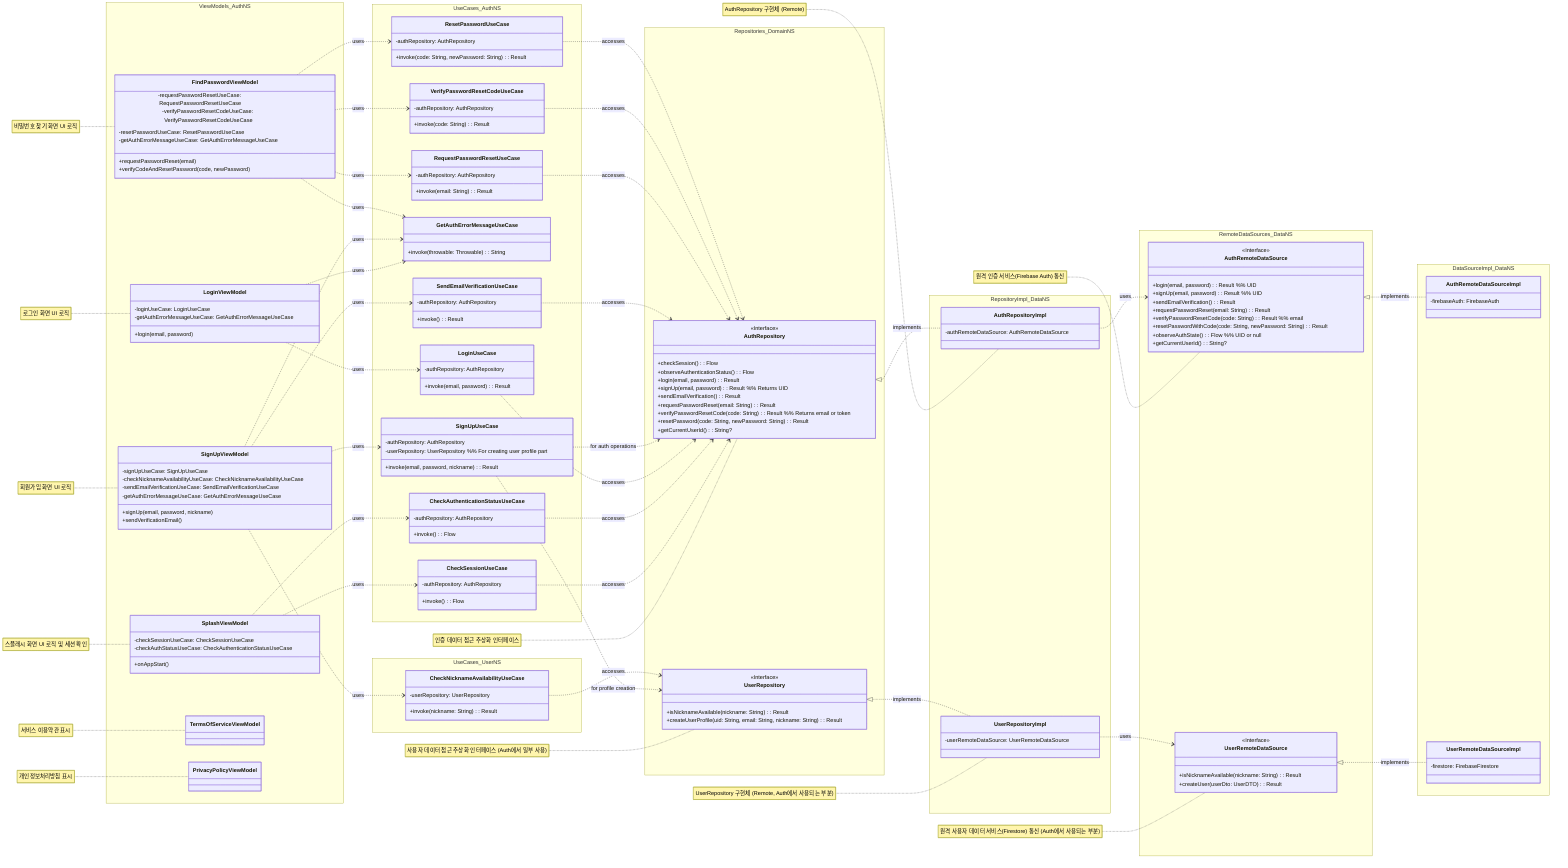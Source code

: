 classDiagram
    title Auth Feature Architecture

    %% Feature Layer (ViewModels)
    subgraph Feature Layer - ViewModels
        direction LR
        %% ViewModels 네임스페이스 (MMD 코드 가독성을 위함)
        namespace ViewModels_AuthNS {
            class SplashViewModel {
                -checkSessionUseCase: CheckSessionUseCase
                -checkAuthStatusUseCase: CheckAuthenticationStatusUseCase
                +onAppStart()
            }
            class LoginViewModel {
                -loginUseCase: LoginUseCase
                -getAuthErrorMessageUseCase: GetAuthErrorMessageUseCase
                +login(email, password)
            }
            class SignUpViewModel {
                -signUpUseCase: SignUpUseCase
                -checkNicknameAvailabilityUseCase: CheckNicknameAvailabilityUseCase
                -sendEmailVerificationUseCase: SendEmailVerificationUseCase
                -getAuthErrorMessageUseCase: GetAuthErrorMessageUseCase
                +signUp(email, password, nickname)
                +sendVerificationEmail()
            }
            class FindPasswordViewModel {
                -requestPasswordResetUseCase: RequestPasswordResetUseCase
                -verifyPasswordResetCodeUseCase: VerifyPasswordResetCodeUseCase
                -resetPasswordUseCase: ResetPasswordUseCase
                -getAuthErrorMessageUseCase: GetAuthErrorMessageUseCase
                +requestPasswordReset(email)
                +verifyCodeAndResetPassword(code, newPassword)
            }
            class TermsOfServiceViewModel {
                %% Static content
            }
            class PrivacyPolicyViewModel {
                %% Static content
            }
        }
    end
    note for SplashViewModel "스플래시 화면 UI 로직 및 세션 확인"
    note for LoginViewModel "로그인 화면 UI 로직"
    note for SignUpViewModel "회원가입 화면 UI 로직"
    note for FindPasswordViewModel "비밀번호 찾기 화면 UI 로직"
    note for TermsOfServiceViewModel "서비스 이용약관 표시"
    note for PrivacyPolicyViewModel "개인정보처리방침 표시"

    %% Domain Layer (UseCases & Repository Interfaces)
    subgraph Domain Layer
        direction LR
        %% Auth UseCases 네임스페이스
        namespace UseCases_AuthNS {
            class CheckSessionUseCase {
                -authRepository: AuthRepository
                +invoke(): Flow<Boolean>
            }
            class CheckAuthenticationStatusUseCase {
                -authRepository: AuthRepository
                +invoke(): Flow<Boolean>
            }
            class LoginUseCase {
                -authRepository: AuthRepository
                +invoke(email, password): Result<Unit>
            }
            class GetAuthErrorMessageUseCase {
                %% Error mapping logic
                +invoke(throwable: Throwable): String
            }
            class SignUpUseCase {
                -authRepository: AuthRepository
                -userRepository: UserRepository %% For creating user profile part
                +invoke(email, password, nickname): Result<Unit>
            }
            class SendEmailVerificationUseCase {
                -authRepository: AuthRepository
                +invoke(): Result<Unit>
            }
            class RequestPasswordResetUseCase {
                -authRepository: AuthRepository
                +invoke(email: String): Result<Unit>
            }
            class VerifyPasswordResetCodeUseCase {
                -authRepository: AuthRepository
                +invoke(code: String): Result<Unit>
            }
            class ResetPasswordUseCase {
                -authRepository: AuthRepository
                +invoke(code: String, newPassword: String): Result<Unit>
            }
        }
        %% User UseCases 네임스페이스 (Auth 기능에서 일부 사용)
        namespace UseCases_UserNS {
            class CheckNicknameAvailabilityUseCase {
                -userRepository: UserRepository
                +invoke(nickname: String): Result<Boolean>
            }
        }

        %% Repositories 네임스페이스
        namespace Repositories_DomainNS {
            class AuthRepository {
                <<Interface>>
                +checkSession(): Flow<Boolean>
                +observeAuthenticationStatus(): Flow<Boolean>
                +login(email, password): Result<Unit>
                +signUp(email, password): Result<String> %% Returns UID
                +sendEmailVerification(): Result<Unit>
                +requestPasswordReset(email: String): Result<Unit>
                +verifyPasswordResetCode(code: String): Result<String> %% Returns email or token
                +resetPassword(code: String, newPassword: String): Result<Unit>
                +getCurrentUserId(): String?
            }
            class UserRepository {
                <<Interface>>
                +isNicknameAvailable(nickname: String): Result<Boolean>
                +createUserProfile(uid: String, email: String, nickname: String): Result<Unit>
                %% Other methods omitted for brevity in Auth context
            }
        }
        note for AuthRepository "인증 데이터 접근 추상화 인터페이스"
        note for UserRepository "사용자 데이터 접근 추상화 인터페이스 (Auth에서 일부 사용)"
    end

    %% Data Layer (Repository Implementation & Remote DataSources - Local Excluded)
    subgraph Data Layer
        direction LR
        %% Repository Implementations 네임스페이스
        namespace RepositoryImpl_DataNS {
            class AuthRepositoryImpl {
                -authRemoteDataSource: AuthRemoteDataSource
                %% -userLocalDataSource: UserLocalDataSource (EXCLUDED)
            }
            class UserRepositoryImpl {
                -userRemoteDataSource: UserRemoteDataSource
                %% -userLocalDataSource: UserLocalDataSource (EXCLUDED)
            }
        }
        note for AuthRepositoryImpl "AuthRepository 구현체 (Remote)"
        note for UserRepositoryImpl "UserRepository 구현체 (Remote, Auth에서 사용되는 부분)"

        %% Remote DataSources 네임스페이스
        namespace RemoteDataSources_DataNS {
            class AuthRemoteDataSource {
                <<Interface>>
                +login(email, password): Result<String> %% UID
                +signUp(email, password): Result<String> %% UID
                +sendEmailVerification(): Result<Unit>
                +requestPasswordReset(email: String): Result<Unit>
                +verifyPasswordResetCode(code: String): Result<String> %% email
                +resetPasswordWithCode(code: String, newPassword: String): Result<Unit>
                +observeAuthState(): Flow<String?> %% UID or null
                +getCurrentUserId(): String?
            }
            class UserRemoteDataSource {
                <<Interface>>
                +isNicknameAvailable(nickname: String): Result<Boolean>
                +createUser(userDto: UserDTO): Result<Unit>
            }
        }
        note for AuthRemoteDataSource "원격 인증 서비스(Firebase Auth) 통신"
        note for UserRemoteDataSource "원격 사용자 데이터 서비스(Firestore) 통신 (Auth에서 사용되는 부분)"

        %% DataSource Implementations 네임스페이스
        namespace DataSourceImpl_DataNS {
            class AuthRemoteDataSourceImpl {
                -firebaseAuth: FirebaseAuth
            }
            class UserRemoteDataSourceImpl {
                -firestore: FirebaseFirestore
            }
        }
    end

    %% ===== Relationships =====
    %% ViewModel -> UseCase
    SplashViewModel ..> CheckSessionUseCase : uses
    SplashViewModel ..> CheckAuthenticationStatusUseCase : uses
    LoginViewModel ..> LoginUseCase : uses
    LoginViewModel ..> GetAuthErrorMessageUseCase : uses
    SignUpViewModel ..> SignUpUseCase : uses
    SignUpViewModel ..> CheckNicknameAvailabilityUseCase : uses
    SignUpViewModel ..> SendEmailVerificationUseCase : uses
    SignUpViewModel ..> GetAuthErrorMessageUseCase : uses
    FindPasswordViewModel ..> RequestPasswordResetUseCase : uses
    FindPasswordViewModel ..> VerifyPasswordResetCodeUseCase : uses
    FindPasswordViewModel ..> ResetPasswordUseCase : uses
    FindPasswordViewModel ..> GetAuthErrorMessageUseCase : uses

    %% UseCase -> Repository Interface
    CheckSessionUseCase ..> AuthRepository : accesses
    CheckAuthenticationStatusUseCase ..> AuthRepository : accesses
    LoginUseCase ..> AuthRepository : accesses
    SignUpUseCase ..> AuthRepository : for auth operations
    SignUpUseCase ..> UserRepository : for profile creation
    SendEmailVerificationUseCase ..> AuthRepository : accesses
    RequestPasswordResetUseCase ..> AuthRepository : accesses
    VerifyPasswordResetCodeUseCase ..> AuthRepository : accesses
    ResetPasswordUseCase ..> AuthRepository : accesses
    CheckNicknameAvailabilityUseCase ..> UserRepository : accesses

    %% Repository Implementation -> Repository Interface
    AuthRepository <|.. AuthRepositoryImpl : implements
    UserRepository <|.. UserRepositoryImpl : implements

    %% Repository Implementation -> DataSource Interface (Remote Only)
    AuthRepositoryImpl ..> AuthRemoteDataSource : uses
    UserRepositoryImpl ..> UserRemoteDataSource : uses

    %% DataSource Implementation -> DataSource Interface
    AuthRemoteDataSource <|.. AuthRemoteDataSourceImpl : implements
    UserRemoteDataSource <|.. UserRemoteDataSourceImpl : implements